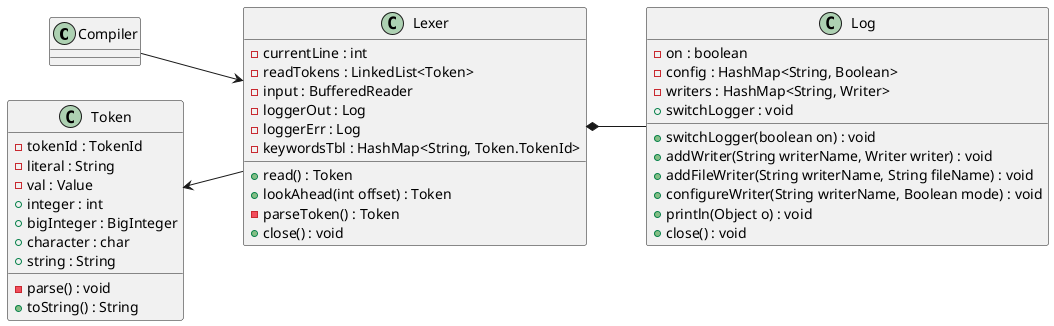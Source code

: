  
@startuml
left to right direction
class Compiler


class Lexer
Lexer : - currentLine : int
Lexer : - readTokens : LinkedList<Token>
Lexer : - input : BufferedReader
Lexer : - loggerOut : Log
Lexer : - loggerErr : Log
Lexer : - keywordsTbl : HashMap<String, Token.TokenId>
Lexer : + read() : Token
Lexer : + lookAhead(int offset) : Token
Lexer : - parseToken() : Token
Lexer : + close() : void


class Token
Token : - tokenId : TokenId
Token : - literal : String
Token : - val : Value
Token : + integer : int
Token : + bigInteger : BigInteger
Token : + character : char
Token : + string : String
Token : - parse() : void
Token : + toString() : String


class Log
Log : - on : boolean
Log : - config : HashMap<String, Boolean>
Log : - writers : HashMap<String, Writer>
Log : + switchLogger : void
Log : + switchLogger(boolean on) : void
Log : + addWriter(String writerName, Writer writer) : void
Log : + addFileWriter(String writerName, String fileName) : void
Log : + configureWriter(String writerName, Boolean mode) : void
Log : + println(Object o) : void
Log : + close() : void


' Relations.

Compiler --> Lexer

Lexer *-- Log
Token <-- Lexer

@enduml